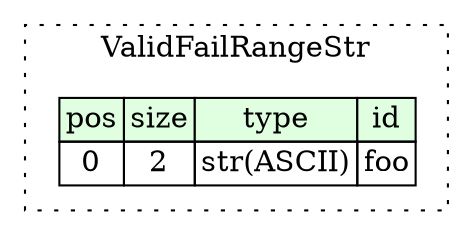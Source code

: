 digraph {
	rankdir=LR;
	node [shape=plaintext];
	subgraph cluster__valid_fail_range_str {
		label="ValidFailRangeStr";
		graph[style=dotted];

		valid_fail_range_str__seq [label=<<TABLE BORDER="0" CELLBORDER="1" CELLSPACING="0">
			<TR><TD BGCOLOR="#E0FFE0">pos</TD><TD BGCOLOR="#E0FFE0">size</TD><TD BGCOLOR="#E0FFE0">type</TD><TD BGCOLOR="#E0FFE0">id</TD></TR>
			<TR><TD PORT="foo_pos">0</TD><TD PORT="foo_size">2</TD><TD>str(ASCII)</TD><TD PORT="foo_type">foo</TD></TR>
		</TABLE>>];
	}
}
